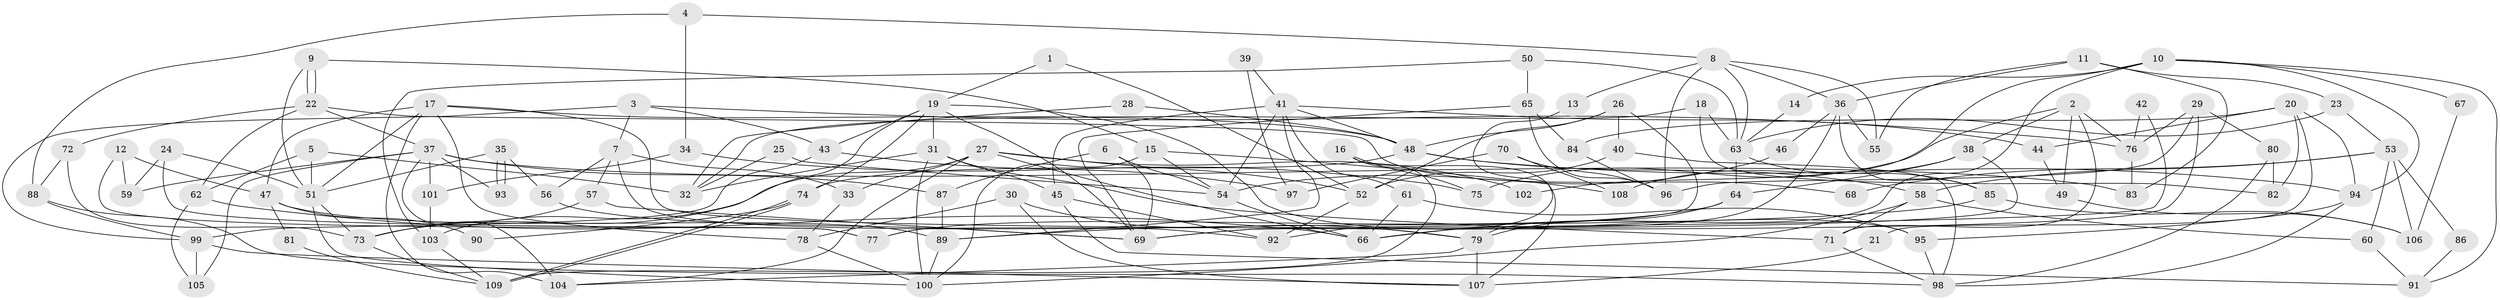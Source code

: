 // Generated by graph-tools (version 1.1) at 2025/26/03/09/25 03:26:16]
// undirected, 109 vertices, 218 edges
graph export_dot {
graph [start="1"]
  node [color=gray90,style=filled];
  1;
  2;
  3;
  4;
  5;
  6;
  7;
  8;
  9;
  10;
  11;
  12;
  13;
  14;
  15;
  16;
  17;
  18;
  19;
  20;
  21;
  22;
  23;
  24;
  25;
  26;
  27;
  28;
  29;
  30;
  31;
  32;
  33;
  34;
  35;
  36;
  37;
  38;
  39;
  40;
  41;
  42;
  43;
  44;
  45;
  46;
  47;
  48;
  49;
  50;
  51;
  52;
  53;
  54;
  55;
  56;
  57;
  58;
  59;
  60;
  61;
  62;
  63;
  64;
  65;
  66;
  67;
  68;
  69;
  70;
  71;
  72;
  73;
  74;
  75;
  76;
  77;
  78;
  79;
  80;
  81;
  82;
  83;
  84;
  85;
  86;
  87;
  88;
  89;
  90;
  91;
  92;
  93;
  94;
  95;
  96;
  97;
  98;
  99;
  100;
  101;
  102;
  103;
  104;
  105;
  106;
  107;
  108;
  109;
  1 -- 19;
  1 -- 52;
  2 -- 76;
  2 -- 71;
  2 -- 38;
  2 -- 49;
  2 -- 75;
  3 -- 99;
  3 -- 76;
  3 -- 7;
  3 -- 43;
  4 -- 8;
  4 -- 88;
  4 -- 34;
  5 -- 51;
  5 -- 32;
  5 -- 62;
  6 -- 54;
  6 -- 69;
  6 -- 87;
  7 -- 33;
  7 -- 56;
  7 -- 57;
  7 -- 92;
  8 -- 63;
  8 -- 36;
  8 -- 13;
  8 -- 55;
  8 -- 96;
  9 -- 22;
  9 -- 22;
  9 -- 51;
  9 -- 15;
  10 -- 79;
  10 -- 94;
  10 -- 14;
  10 -- 67;
  10 -- 91;
  10 -- 102;
  11 -- 23;
  11 -- 36;
  11 -- 55;
  11 -- 83;
  12 -- 77;
  12 -- 59;
  12 -- 47;
  13 -- 92;
  14 -- 63;
  15 -- 100;
  15 -- 54;
  15 -- 108;
  16 -- 75;
  16 -- 109;
  16 -- 107;
  17 -- 78;
  17 -- 47;
  17 -- 48;
  17 -- 51;
  17 -- 79;
  17 -- 104;
  18 -- 63;
  18 -- 82;
  18 -- 32;
  19 -- 74;
  19 -- 43;
  19 -- 31;
  19 -- 69;
  19 -- 95;
  19 -- 103;
  20 -- 44;
  20 -- 94;
  20 -- 21;
  20 -- 82;
  20 -- 84;
  21 -- 107;
  22 -- 37;
  22 -- 62;
  22 -- 68;
  22 -- 72;
  23 -- 53;
  23 -- 63;
  24 -- 77;
  24 -- 51;
  24 -- 59;
  25 -- 54;
  25 -- 32;
  26 -- 52;
  26 -- 40;
  26 -- 48;
  26 -- 77;
  27 -- 66;
  27 -- 104;
  27 -- 33;
  27 -- 52;
  27 -- 73;
  27 -- 102;
  28 -- 48;
  28 -- 32;
  29 -- 69;
  29 -- 96;
  29 -- 76;
  29 -- 80;
  30 -- 107;
  30 -- 79;
  30 -- 78;
  31 -- 71;
  31 -- 32;
  31 -- 45;
  31 -- 100;
  33 -- 78;
  34 -- 101;
  34 -- 75;
  35 -- 93;
  35 -- 93;
  35 -- 51;
  35 -- 56;
  36 -- 55;
  36 -- 66;
  36 -- 46;
  36 -- 85;
  37 -- 87;
  37 -- 104;
  37 -- 59;
  37 -- 83;
  37 -- 93;
  37 -- 101;
  37 -- 105;
  38 -- 64;
  38 -- 66;
  38 -- 108;
  39 -- 41;
  39 -- 97;
  40 -- 52;
  40 -- 98;
  41 -- 48;
  41 -- 54;
  41 -- 44;
  41 -- 45;
  41 -- 61;
  41 -- 89;
  42 -- 69;
  42 -- 76;
  43 -- 99;
  43 -- 97;
  44 -- 49;
  45 -- 91;
  45 -- 92;
  46 -- 54;
  47 -- 89;
  47 -- 81;
  47 -- 90;
  48 -- 58;
  48 -- 74;
  48 -- 94;
  49 -- 106;
  50 -- 65;
  50 -- 103;
  50 -- 63;
  51 -- 73;
  51 -- 100;
  52 -- 92;
  53 -- 60;
  53 -- 58;
  53 -- 68;
  53 -- 86;
  53 -- 106;
  54 -- 66;
  56 -- 69;
  57 -- 69;
  57 -- 73;
  58 -- 100;
  58 -- 60;
  58 -- 71;
  60 -- 91;
  61 -- 66;
  61 -- 95;
  62 -- 66;
  62 -- 105;
  63 -- 85;
  63 -- 64;
  64 -- 79;
  64 -- 77;
  65 -- 69;
  65 -- 96;
  65 -- 84;
  67 -- 106;
  70 -- 96;
  70 -- 108;
  70 -- 97;
  71 -- 98;
  72 -- 73;
  72 -- 88;
  73 -- 109;
  74 -- 109;
  74 -- 109;
  74 -- 90;
  76 -- 83;
  78 -- 100;
  79 -- 107;
  79 -- 104;
  80 -- 98;
  80 -- 82;
  81 -- 109;
  84 -- 96;
  85 -- 89;
  85 -- 106;
  86 -- 91;
  87 -- 89;
  88 -- 98;
  88 -- 99;
  89 -- 100;
  94 -- 95;
  94 -- 98;
  95 -- 98;
  99 -- 105;
  99 -- 107;
  101 -- 103;
  103 -- 109;
}
